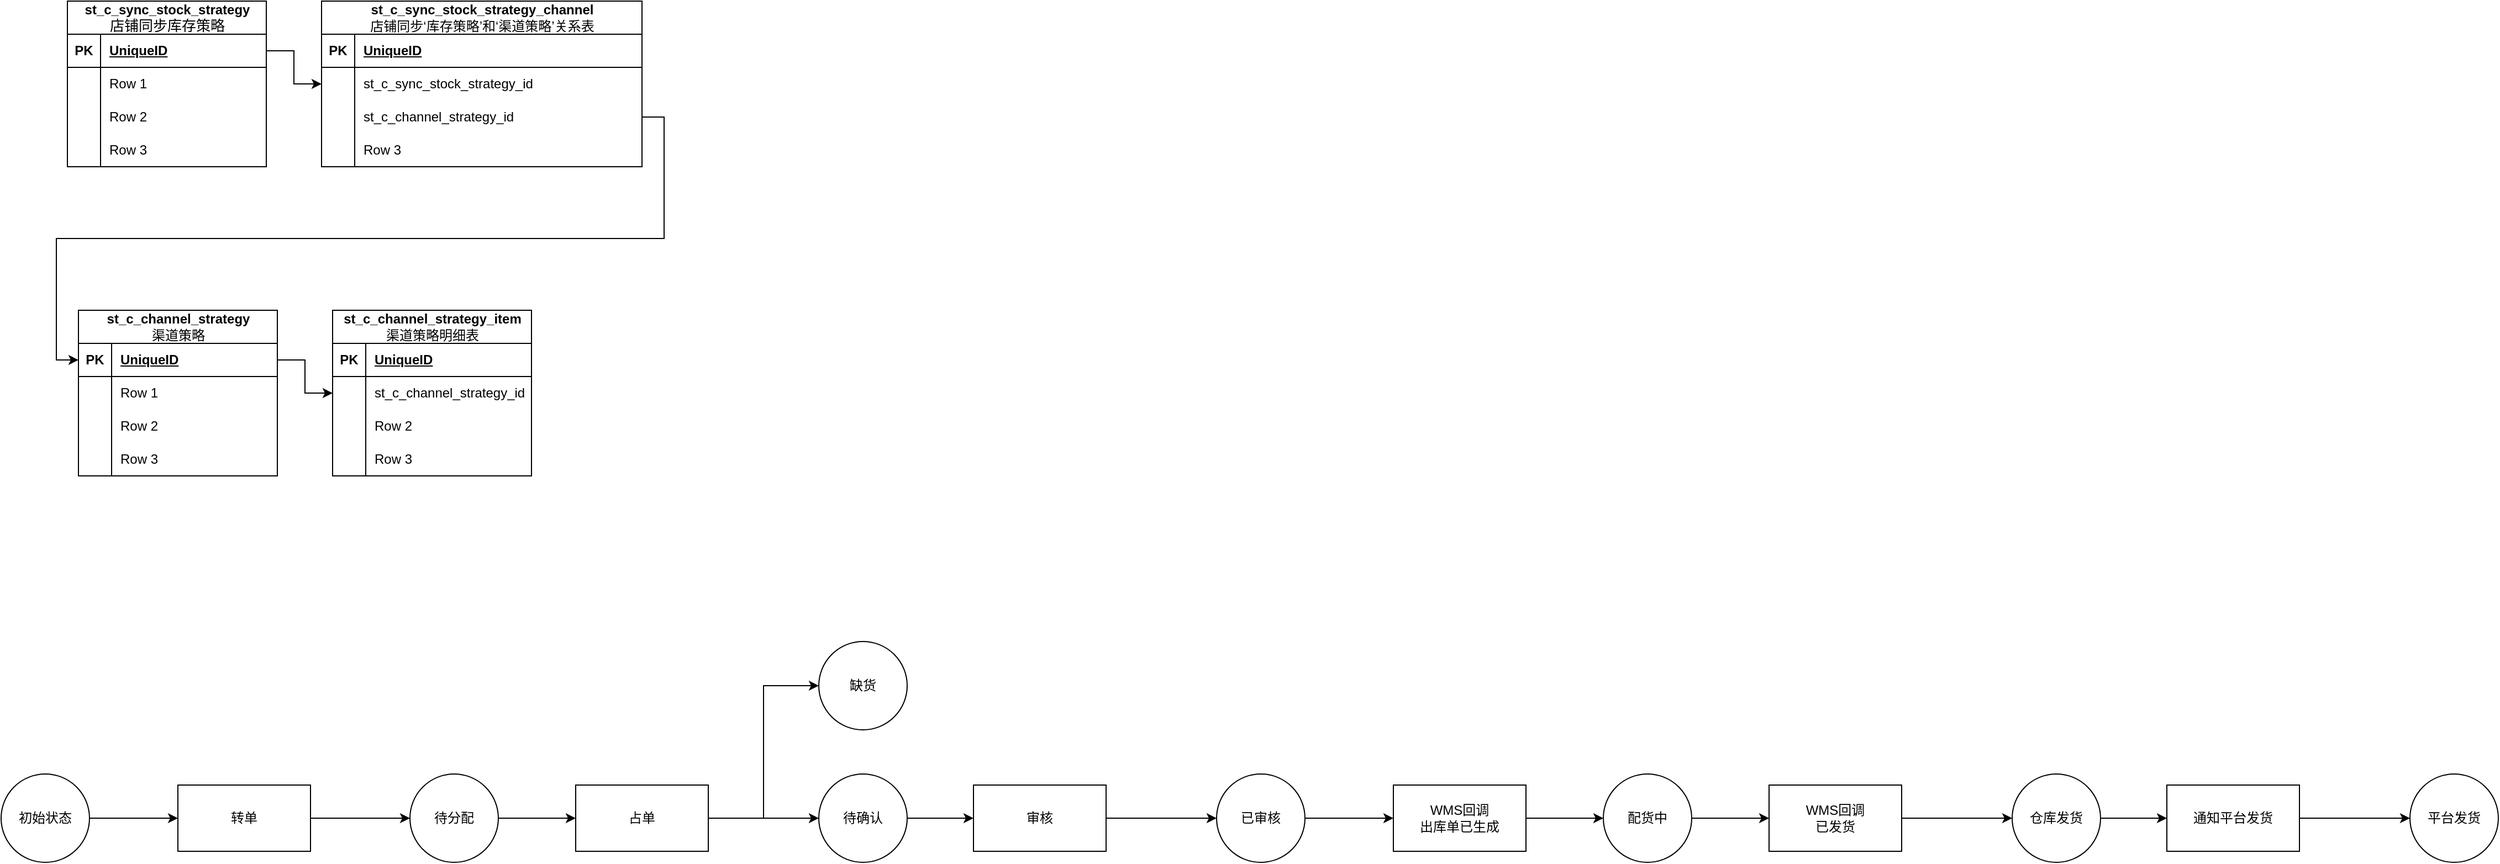 <mxfile version="22.1.1" type="github">
  <diagram name="第 1 页" id="Z4tKayM-byElM7oWahdz">
    <mxGraphModel dx="2572" dy="1145" grid="1" gridSize="10" guides="1" tooltips="1" connect="1" arrows="1" fold="1" page="1" pageScale="1" pageWidth="827" pageHeight="1169" math="0" shadow="0">
      <root>
        <mxCell id="0" />
        <mxCell id="1" parent="0" />
        <mxCell id="QkbXBZ__i1Vd_Khz6Z9a-45" value="st_c_sync_stock_strategy&lt;br style=&quot;border-color: var(--border-color); padding: 0px; margin: 0px; font-size: 16px; font-weight: 400;&quot;&gt;&lt;span style=&quot;font-weight: 400;&quot;&gt;&lt;font style=&quot;font-size: 13px;&quot;&gt;店铺同步库存策略&lt;/font&gt;&lt;/span&gt;" style="shape=table;startSize=30;container=1;collapsible=1;childLayout=tableLayout;fixedRows=1;rowLines=0;fontStyle=1;align=center;resizeLast=1;html=1;" parent="1" vertex="1">
          <mxGeometry x="-700" y="60" width="180" height="150" as="geometry">
            <mxRectangle x="310" y="40" width="70" height="30" as="alternateBounds" />
          </mxGeometry>
        </mxCell>
        <mxCell id="QkbXBZ__i1Vd_Khz6Z9a-46" value="" style="shape=tableRow;horizontal=0;startSize=0;swimlaneHead=0;swimlaneBody=0;fillColor=none;collapsible=0;dropTarget=0;points=[[0,0.5],[1,0.5]];portConstraint=eastwest;top=0;left=0;right=0;bottom=1;" parent="QkbXBZ__i1Vd_Khz6Z9a-45" vertex="1">
          <mxGeometry y="30" width="180" height="30" as="geometry" />
        </mxCell>
        <mxCell id="QkbXBZ__i1Vd_Khz6Z9a-47" value="PK" style="shape=partialRectangle;connectable=0;fillColor=none;top=0;left=0;bottom=0;right=0;fontStyle=1;overflow=hidden;whiteSpace=wrap;html=1;" parent="QkbXBZ__i1Vd_Khz6Z9a-46" vertex="1">
          <mxGeometry width="30" height="30" as="geometry">
            <mxRectangle width="30" height="30" as="alternateBounds" />
          </mxGeometry>
        </mxCell>
        <mxCell id="QkbXBZ__i1Vd_Khz6Z9a-48" value="UniqueID" style="shape=partialRectangle;connectable=0;fillColor=none;top=0;left=0;bottom=0;right=0;align=left;spacingLeft=6;fontStyle=5;overflow=hidden;whiteSpace=wrap;html=1;" parent="QkbXBZ__i1Vd_Khz6Z9a-46" vertex="1">
          <mxGeometry x="30" width="150" height="30" as="geometry">
            <mxRectangle width="150" height="30" as="alternateBounds" />
          </mxGeometry>
        </mxCell>
        <mxCell id="QkbXBZ__i1Vd_Khz6Z9a-49" value="" style="shape=tableRow;horizontal=0;startSize=0;swimlaneHead=0;swimlaneBody=0;fillColor=none;collapsible=0;dropTarget=0;points=[[0,0.5],[1,0.5]];portConstraint=eastwest;top=0;left=0;right=0;bottom=0;" parent="QkbXBZ__i1Vd_Khz6Z9a-45" vertex="1">
          <mxGeometry y="60" width="180" height="30" as="geometry" />
        </mxCell>
        <mxCell id="QkbXBZ__i1Vd_Khz6Z9a-50" value="" style="shape=partialRectangle;connectable=0;fillColor=none;top=0;left=0;bottom=0;right=0;editable=1;overflow=hidden;whiteSpace=wrap;html=1;" parent="QkbXBZ__i1Vd_Khz6Z9a-49" vertex="1">
          <mxGeometry width="30" height="30" as="geometry">
            <mxRectangle width="30" height="30" as="alternateBounds" />
          </mxGeometry>
        </mxCell>
        <mxCell id="QkbXBZ__i1Vd_Khz6Z9a-51" value="Row 1" style="shape=partialRectangle;connectable=0;fillColor=none;top=0;left=0;bottom=0;right=0;align=left;spacingLeft=6;overflow=hidden;whiteSpace=wrap;html=1;" parent="QkbXBZ__i1Vd_Khz6Z9a-49" vertex="1">
          <mxGeometry x="30" width="150" height="30" as="geometry">
            <mxRectangle width="150" height="30" as="alternateBounds" />
          </mxGeometry>
        </mxCell>
        <mxCell id="QkbXBZ__i1Vd_Khz6Z9a-52" value="" style="shape=tableRow;horizontal=0;startSize=0;swimlaneHead=0;swimlaneBody=0;fillColor=none;collapsible=0;dropTarget=0;points=[[0,0.5],[1,0.5]];portConstraint=eastwest;top=0;left=0;right=0;bottom=0;" parent="QkbXBZ__i1Vd_Khz6Z9a-45" vertex="1">
          <mxGeometry y="90" width="180" height="30" as="geometry" />
        </mxCell>
        <mxCell id="QkbXBZ__i1Vd_Khz6Z9a-53" value="" style="shape=partialRectangle;connectable=0;fillColor=none;top=0;left=0;bottom=0;right=0;editable=1;overflow=hidden;whiteSpace=wrap;html=1;" parent="QkbXBZ__i1Vd_Khz6Z9a-52" vertex="1">
          <mxGeometry width="30" height="30" as="geometry">
            <mxRectangle width="30" height="30" as="alternateBounds" />
          </mxGeometry>
        </mxCell>
        <mxCell id="QkbXBZ__i1Vd_Khz6Z9a-54" value="Row 2" style="shape=partialRectangle;connectable=0;fillColor=none;top=0;left=0;bottom=0;right=0;align=left;spacingLeft=6;overflow=hidden;whiteSpace=wrap;html=1;" parent="QkbXBZ__i1Vd_Khz6Z9a-52" vertex="1">
          <mxGeometry x="30" width="150" height="30" as="geometry">
            <mxRectangle width="150" height="30" as="alternateBounds" />
          </mxGeometry>
        </mxCell>
        <mxCell id="QkbXBZ__i1Vd_Khz6Z9a-55" value="" style="shape=tableRow;horizontal=0;startSize=0;swimlaneHead=0;swimlaneBody=0;fillColor=none;collapsible=0;dropTarget=0;points=[[0,0.5],[1,0.5]];portConstraint=eastwest;top=0;left=0;right=0;bottom=0;" parent="QkbXBZ__i1Vd_Khz6Z9a-45" vertex="1">
          <mxGeometry y="120" width="180" height="30" as="geometry" />
        </mxCell>
        <mxCell id="QkbXBZ__i1Vd_Khz6Z9a-56" value="" style="shape=partialRectangle;connectable=0;fillColor=none;top=0;left=0;bottom=0;right=0;editable=1;overflow=hidden;whiteSpace=wrap;html=1;" parent="QkbXBZ__i1Vd_Khz6Z9a-55" vertex="1">
          <mxGeometry width="30" height="30" as="geometry">
            <mxRectangle width="30" height="30" as="alternateBounds" />
          </mxGeometry>
        </mxCell>
        <mxCell id="QkbXBZ__i1Vd_Khz6Z9a-57" value="Row 3" style="shape=partialRectangle;connectable=0;fillColor=none;top=0;left=0;bottom=0;right=0;align=left;spacingLeft=6;overflow=hidden;whiteSpace=wrap;html=1;" parent="QkbXBZ__i1Vd_Khz6Z9a-55" vertex="1">
          <mxGeometry x="30" width="150" height="30" as="geometry">
            <mxRectangle width="150" height="30" as="alternateBounds" />
          </mxGeometry>
        </mxCell>
        <mxCell id="QkbXBZ__i1Vd_Khz6Z9a-71" value="st_c_sync_stock_strategy_channel&lt;br style=&quot;border-color: var(--border-color); padding: 0px; margin: 0px; font-size: 16px; font-weight: 400;&quot;&gt;&lt;span style=&quot;font-weight: 400;&quot;&gt;&lt;font style=&quot;font-size: 12px;&quot;&gt;店铺同步‘库存策略’和‘渠道策略’关系表&lt;/font&gt;&lt;/span&gt;" style="shape=table;startSize=30;container=1;collapsible=1;childLayout=tableLayout;fixedRows=1;rowLines=0;fontStyle=1;align=center;resizeLast=1;html=1;" parent="1" vertex="1">
          <mxGeometry x="-470" y="60" width="290" height="150" as="geometry">
            <mxRectangle x="310" y="40" width="70" height="30" as="alternateBounds" />
          </mxGeometry>
        </mxCell>
        <mxCell id="QkbXBZ__i1Vd_Khz6Z9a-72" value="" style="shape=tableRow;horizontal=0;startSize=0;swimlaneHead=0;swimlaneBody=0;fillColor=none;collapsible=0;dropTarget=0;points=[[0,0.5],[1,0.5]];portConstraint=eastwest;top=0;left=0;right=0;bottom=1;" parent="QkbXBZ__i1Vd_Khz6Z9a-71" vertex="1">
          <mxGeometry y="30" width="290" height="30" as="geometry" />
        </mxCell>
        <mxCell id="QkbXBZ__i1Vd_Khz6Z9a-73" value="PK" style="shape=partialRectangle;connectable=0;fillColor=none;top=0;left=0;bottom=0;right=0;fontStyle=1;overflow=hidden;whiteSpace=wrap;html=1;" parent="QkbXBZ__i1Vd_Khz6Z9a-72" vertex="1">
          <mxGeometry width="30" height="30" as="geometry">
            <mxRectangle width="30" height="30" as="alternateBounds" />
          </mxGeometry>
        </mxCell>
        <mxCell id="QkbXBZ__i1Vd_Khz6Z9a-74" value="UniqueID" style="shape=partialRectangle;connectable=0;fillColor=none;top=0;left=0;bottom=0;right=0;align=left;spacingLeft=6;fontStyle=5;overflow=hidden;whiteSpace=wrap;html=1;" parent="QkbXBZ__i1Vd_Khz6Z9a-72" vertex="1">
          <mxGeometry x="30" width="260" height="30" as="geometry">
            <mxRectangle width="260" height="30" as="alternateBounds" />
          </mxGeometry>
        </mxCell>
        <mxCell id="QkbXBZ__i1Vd_Khz6Z9a-75" value="" style="shape=tableRow;horizontal=0;startSize=0;swimlaneHead=0;swimlaneBody=0;fillColor=none;collapsible=0;dropTarget=0;points=[[0,0.5],[1,0.5]];portConstraint=eastwest;top=0;left=0;right=0;bottom=0;" parent="QkbXBZ__i1Vd_Khz6Z9a-71" vertex="1">
          <mxGeometry y="60" width="290" height="30" as="geometry" />
        </mxCell>
        <mxCell id="QkbXBZ__i1Vd_Khz6Z9a-76" value="" style="shape=partialRectangle;connectable=0;fillColor=none;top=0;left=0;bottom=0;right=0;editable=1;overflow=hidden;whiteSpace=wrap;html=1;" parent="QkbXBZ__i1Vd_Khz6Z9a-75" vertex="1">
          <mxGeometry width="30" height="30" as="geometry">
            <mxRectangle width="30" height="30" as="alternateBounds" />
          </mxGeometry>
        </mxCell>
        <mxCell id="QkbXBZ__i1Vd_Khz6Z9a-77" value="st_c_sync_stock_strategy_id" style="shape=partialRectangle;connectable=0;fillColor=none;top=0;left=0;bottom=0;right=0;align=left;spacingLeft=6;overflow=hidden;whiteSpace=wrap;html=1;" parent="QkbXBZ__i1Vd_Khz6Z9a-75" vertex="1">
          <mxGeometry x="30" width="260" height="30" as="geometry">
            <mxRectangle width="260" height="30" as="alternateBounds" />
          </mxGeometry>
        </mxCell>
        <mxCell id="QkbXBZ__i1Vd_Khz6Z9a-78" value="" style="shape=tableRow;horizontal=0;startSize=0;swimlaneHead=0;swimlaneBody=0;fillColor=none;collapsible=0;dropTarget=0;points=[[0,0.5],[1,0.5]];portConstraint=eastwest;top=0;left=0;right=0;bottom=0;" parent="QkbXBZ__i1Vd_Khz6Z9a-71" vertex="1">
          <mxGeometry y="90" width="290" height="30" as="geometry" />
        </mxCell>
        <mxCell id="QkbXBZ__i1Vd_Khz6Z9a-79" value="" style="shape=partialRectangle;connectable=0;fillColor=none;top=0;left=0;bottom=0;right=0;editable=1;overflow=hidden;whiteSpace=wrap;html=1;" parent="QkbXBZ__i1Vd_Khz6Z9a-78" vertex="1">
          <mxGeometry width="30" height="30" as="geometry">
            <mxRectangle width="30" height="30" as="alternateBounds" />
          </mxGeometry>
        </mxCell>
        <mxCell id="QkbXBZ__i1Vd_Khz6Z9a-80" value="st_c_channel_strategy_id" style="shape=partialRectangle;connectable=0;fillColor=none;top=0;left=0;bottom=0;right=0;align=left;spacingLeft=6;overflow=hidden;whiteSpace=wrap;html=1;" parent="QkbXBZ__i1Vd_Khz6Z9a-78" vertex="1">
          <mxGeometry x="30" width="260" height="30" as="geometry">
            <mxRectangle width="260" height="30" as="alternateBounds" />
          </mxGeometry>
        </mxCell>
        <mxCell id="QkbXBZ__i1Vd_Khz6Z9a-81" value="" style="shape=tableRow;horizontal=0;startSize=0;swimlaneHead=0;swimlaneBody=0;fillColor=none;collapsible=0;dropTarget=0;points=[[0,0.5],[1,0.5]];portConstraint=eastwest;top=0;left=0;right=0;bottom=0;" parent="QkbXBZ__i1Vd_Khz6Z9a-71" vertex="1">
          <mxGeometry y="120" width="290" height="30" as="geometry" />
        </mxCell>
        <mxCell id="QkbXBZ__i1Vd_Khz6Z9a-82" value="" style="shape=partialRectangle;connectable=0;fillColor=none;top=0;left=0;bottom=0;right=0;editable=1;overflow=hidden;whiteSpace=wrap;html=1;" parent="QkbXBZ__i1Vd_Khz6Z9a-81" vertex="1">
          <mxGeometry width="30" height="30" as="geometry">
            <mxRectangle width="30" height="30" as="alternateBounds" />
          </mxGeometry>
        </mxCell>
        <mxCell id="QkbXBZ__i1Vd_Khz6Z9a-83" value="Row 3" style="shape=partialRectangle;connectable=0;fillColor=none;top=0;left=0;bottom=0;right=0;align=left;spacingLeft=6;overflow=hidden;whiteSpace=wrap;html=1;" parent="QkbXBZ__i1Vd_Khz6Z9a-81" vertex="1">
          <mxGeometry x="30" width="260" height="30" as="geometry">
            <mxRectangle width="260" height="30" as="alternateBounds" />
          </mxGeometry>
        </mxCell>
        <mxCell id="QkbXBZ__i1Vd_Khz6Z9a-84" style="edgeStyle=orthogonalEdgeStyle;rounded=0;orthogonalLoop=1;jettySize=auto;html=1;exitX=1;exitY=0.5;exitDx=0;exitDy=0;entryX=0;entryY=0.5;entryDx=0;entryDy=0;" parent="1" source="QkbXBZ__i1Vd_Khz6Z9a-46" target="QkbXBZ__i1Vd_Khz6Z9a-75" edge="1">
          <mxGeometry relative="1" as="geometry" />
        </mxCell>
        <mxCell id="QkbXBZ__i1Vd_Khz6Z9a-85" value="&lt;div&gt;st_c_channel_strategy&lt;/div&gt;&lt;div&gt;&lt;span style=&quot;background-color: initial; font-weight: normal;&quot;&gt;渠道策略&lt;/span&gt;&lt;br&gt;&lt;/div&gt;" style="shape=table;startSize=30;container=1;collapsible=1;childLayout=tableLayout;fixedRows=1;rowLines=0;fontStyle=1;align=center;resizeLast=1;html=1;" parent="1" vertex="1">
          <mxGeometry x="-690" y="340" width="180" height="150" as="geometry" />
        </mxCell>
        <mxCell id="QkbXBZ__i1Vd_Khz6Z9a-86" value="" style="shape=tableRow;horizontal=0;startSize=0;swimlaneHead=0;swimlaneBody=0;fillColor=none;collapsible=0;dropTarget=0;points=[[0,0.5],[1,0.5]];portConstraint=eastwest;top=0;left=0;right=0;bottom=1;" parent="QkbXBZ__i1Vd_Khz6Z9a-85" vertex="1">
          <mxGeometry y="30" width="180" height="30" as="geometry" />
        </mxCell>
        <mxCell id="QkbXBZ__i1Vd_Khz6Z9a-87" value="PK" style="shape=partialRectangle;connectable=0;fillColor=none;top=0;left=0;bottom=0;right=0;fontStyle=1;overflow=hidden;whiteSpace=wrap;html=1;" parent="QkbXBZ__i1Vd_Khz6Z9a-86" vertex="1">
          <mxGeometry width="30" height="30" as="geometry">
            <mxRectangle width="30" height="30" as="alternateBounds" />
          </mxGeometry>
        </mxCell>
        <mxCell id="QkbXBZ__i1Vd_Khz6Z9a-88" value="UniqueID" style="shape=partialRectangle;connectable=0;fillColor=none;top=0;left=0;bottom=0;right=0;align=left;spacingLeft=6;fontStyle=5;overflow=hidden;whiteSpace=wrap;html=1;" parent="QkbXBZ__i1Vd_Khz6Z9a-86" vertex="1">
          <mxGeometry x="30" width="150" height="30" as="geometry">
            <mxRectangle width="150" height="30" as="alternateBounds" />
          </mxGeometry>
        </mxCell>
        <mxCell id="QkbXBZ__i1Vd_Khz6Z9a-89" value="" style="shape=tableRow;horizontal=0;startSize=0;swimlaneHead=0;swimlaneBody=0;fillColor=none;collapsible=0;dropTarget=0;points=[[0,0.5],[1,0.5]];portConstraint=eastwest;top=0;left=0;right=0;bottom=0;" parent="QkbXBZ__i1Vd_Khz6Z9a-85" vertex="1">
          <mxGeometry y="60" width="180" height="30" as="geometry" />
        </mxCell>
        <mxCell id="QkbXBZ__i1Vd_Khz6Z9a-90" value="" style="shape=partialRectangle;connectable=0;fillColor=none;top=0;left=0;bottom=0;right=0;editable=1;overflow=hidden;whiteSpace=wrap;html=1;" parent="QkbXBZ__i1Vd_Khz6Z9a-89" vertex="1">
          <mxGeometry width="30" height="30" as="geometry">
            <mxRectangle width="30" height="30" as="alternateBounds" />
          </mxGeometry>
        </mxCell>
        <mxCell id="QkbXBZ__i1Vd_Khz6Z9a-91" value="Row 1" style="shape=partialRectangle;connectable=0;fillColor=none;top=0;left=0;bottom=0;right=0;align=left;spacingLeft=6;overflow=hidden;whiteSpace=wrap;html=1;" parent="QkbXBZ__i1Vd_Khz6Z9a-89" vertex="1">
          <mxGeometry x="30" width="150" height="30" as="geometry">
            <mxRectangle width="150" height="30" as="alternateBounds" />
          </mxGeometry>
        </mxCell>
        <mxCell id="QkbXBZ__i1Vd_Khz6Z9a-92" value="" style="shape=tableRow;horizontal=0;startSize=0;swimlaneHead=0;swimlaneBody=0;fillColor=none;collapsible=0;dropTarget=0;points=[[0,0.5],[1,0.5]];portConstraint=eastwest;top=0;left=0;right=0;bottom=0;" parent="QkbXBZ__i1Vd_Khz6Z9a-85" vertex="1">
          <mxGeometry y="90" width="180" height="30" as="geometry" />
        </mxCell>
        <mxCell id="QkbXBZ__i1Vd_Khz6Z9a-93" value="" style="shape=partialRectangle;connectable=0;fillColor=none;top=0;left=0;bottom=0;right=0;editable=1;overflow=hidden;whiteSpace=wrap;html=1;" parent="QkbXBZ__i1Vd_Khz6Z9a-92" vertex="1">
          <mxGeometry width="30" height="30" as="geometry">
            <mxRectangle width="30" height="30" as="alternateBounds" />
          </mxGeometry>
        </mxCell>
        <mxCell id="QkbXBZ__i1Vd_Khz6Z9a-94" value="Row 2" style="shape=partialRectangle;connectable=0;fillColor=none;top=0;left=0;bottom=0;right=0;align=left;spacingLeft=6;overflow=hidden;whiteSpace=wrap;html=1;" parent="QkbXBZ__i1Vd_Khz6Z9a-92" vertex="1">
          <mxGeometry x="30" width="150" height="30" as="geometry">
            <mxRectangle width="150" height="30" as="alternateBounds" />
          </mxGeometry>
        </mxCell>
        <mxCell id="QkbXBZ__i1Vd_Khz6Z9a-95" value="" style="shape=tableRow;horizontal=0;startSize=0;swimlaneHead=0;swimlaneBody=0;fillColor=none;collapsible=0;dropTarget=0;points=[[0,0.5],[1,0.5]];portConstraint=eastwest;top=0;left=0;right=0;bottom=0;" parent="QkbXBZ__i1Vd_Khz6Z9a-85" vertex="1">
          <mxGeometry y="120" width="180" height="30" as="geometry" />
        </mxCell>
        <mxCell id="QkbXBZ__i1Vd_Khz6Z9a-96" value="" style="shape=partialRectangle;connectable=0;fillColor=none;top=0;left=0;bottom=0;right=0;editable=1;overflow=hidden;whiteSpace=wrap;html=1;" parent="QkbXBZ__i1Vd_Khz6Z9a-95" vertex="1">
          <mxGeometry width="30" height="30" as="geometry">
            <mxRectangle width="30" height="30" as="alternateBounds" />
          </mxGeometry>
        </mxCell>
        <mxCell id="QkbXBZ__i1Vd_Khz6Z9a-97" value="Row 3" style="shape=partialRectangle;connectable=0;fillColor=none;top=0;left=0;bottom=0;right=0;align=left;spacingLeft=6;overflow=hidden;whiteSpace=wrap;html=1;" parent="QkbXBZ__i1Vd_Khz6Z9a-95" vertex="1">
          <mxGeometry x="30" width="150" height="30" as="geometry">
            <mxRectangle width="150" height="30" as="alternateBounds" />
          </mxGeometry>
        </mxCell>
        <mxCell id="QkbXBZ__i1Vd_Khz6Z9a-98" style="edgeStyle=orthogonalEdgeStyle;rounded=0;orthogonalLoop=1;jettySize=auto;html=1;exitX=1;exitY=0.5;exitDx=0;exitDy=0;entryX=0;entryY=0.5;entryDx=0;entryDy=0;" parent="1" source="QkbXBZ__i1Vd_Khz6Z9a-78" target="QkbXBZ__i1Vd_Khz6Z9a-86" edge="1">
          <mxGeometry relative="1" as="geometry" />
        </mxCell>
        <mxCell id="QkbXBZ__i1Vd_Khz6Z9a-99" value="&lt;div&gt;st_c_channel_strategy_item&lt;/div&gt;&lt;div&gt;&lt;span style=&quot;background-color: initial; font-weight: normal;&quot;&gt;渠道策略明细表&lt;/span&gt;&lt;br&gt;&lt;/div&gt;" style="shape=table;startSize=30;container=1;collapsible=1;childLayout=tableLayout;fixedRows=1;rowLines=0;fontStyle=1;align=center;resizeLast=1;html=1;" parent="1" vertex="1">
          <mxGeometry x="-460" y="340" width="180" height="150" as="geometry" />
        </mxCell>
        <mxCell id="QkbXBZ__i1Vd_Khz6Z9a-100" value="" style="shape=tableRow;horizontal=0;startSize=0;swimlaneHead=0;swimlaneBody=0;fillColor=none;collapsible=0;dropTarget=0;points=[[0,0.5],[1,0.5]];portConstraint=eastwest;top=0;left=0;right=0;bottom=1;" parent="QkbXBZ__i1Vd_Khz6Z9a-99" vertex="1">
          <mxGeometry y="30" width="180" height="30" as="geometry" />
        </mxCell>
        <mxCell id="QkbXBZ__i1Vd_Khz6Z9a-101" value="PK" style="shape=partialRectangle;connectable=0;fillColor=none;top=0;left=0;bottom=0;right=0;fontStyle=1;overflow=hidden;whiteSpace=wrap;html=1;" parent="QkbXBZ__i1Vd_Khz6Z9a-100" vertex="1">
          <mxGeometry width="30" height="30" as="geometry">
            <mxRectangle width="30" height="30" as="alternateBounds" />
          </mxGeometry>
        </mxCell>
        <mxCell id="QkbXBZ__i1Vd_Khz6Z9a-102" value="UniqueID" style="shape=partialRectangle;connectable=0;fillColor=none;top=0;left=0;bottom=0;right=0;align=left;spacingLeft=6;fontStyle=5;overflow=hidden;whiteSpace=wrap;html=1;" parent="QkbXBZ__i1Vd_Khz6Z9a-100" vertex="1">
          <mxGeometry x="30" width="150" height="30" as="geometry">
            <mxRectangle width="150" height="30" as="alternateBounds" />
          </mxGeometry>
        </mxCell>
        <mxCell id="QkbXBZ__i1Vd_Khz6Z9a-103" value="" style="shape=tableRow;horizontal=0;startSize=0;swimlaneHead=0;swimlaneBody=0;fillColor=none;collapsible=0;dropTarget=0;points=[[0,0.5],[1,0.5]];portConstraint=eastwest;top=0;left=0;right=0;bottom=0;" parent="QkbXBZ__i1Vd_Khz6Z9a-99" vertex="1">
          <mxGeometry y="60" width="180" height="30" as="geometry" />
        </mxCell>
        <mxCell id="QkbXBZ__i1Vd_Khz6Z9a-104" value="" style="shape=partialRectangle;connectable=0;fillColor=none;top=0;left=0;bottom=0;right=0;editable=1;overflow=hidden;whiteSpace=wrap;html=1;" parent="QkbXBZ__i1Vd_Khz6Z9a-103" vertex="1">
          <mxGeometry width="30" height="30" as="geometry">
            <mxRectangle width="30" height="30" as="alternateBounds" />
          </mxGeometry>
        </mxCell>
        <mxCell id="QkbXBZ__i1Vd_Khz6Z9a-105" value="st_c_channel_strategy_id" style="shape=partialRectangle;connectable=0;fillColor=none;top=0;left=0;bottom=0;right=0;align=left;spacingLeft=6;overflow=hidden;whiteSpace=wrap;html=1;" parent="QkbXBZ__i1Vd_Khz6Z9a-103" vertex="1">
          <mxGeometry x="30" width="150" height="30" as="geometry">
            <mxRectangle width="150" height="30" as="alternateBounds" />
          </mxGeometry>
        </mxCell>
        <mxCell id="QkbXBZ__i1Vd_Khz6Z9a-106" value="" style="shape=tableRow;horizontal=0;startSize=0;swimlaneHead=0;swimlaneBody=0;fillColor=none;collapsible=0;dropTarget=0;points=[[0,0.5],[1,0.5]];portConstraint=eastwest;top=0;left=0;right=0;bottom=0;" parent="QkbXBZ__i1Vd_Khz6Z9a-99" vertex="1">
          <mxGeometry y="90" width="180" height="30" as="geometry" />
        </mxCell>
        <mxCell id="QkbXBZ__i1Vd_Khz6Z9a-107" value="" style="shape=partialRectangle;connectable=0;fillColor=none;top=0;left=0;bottom=0;right=0;editable=1;overflow=hidden;whiteSpace=wrap;html=1;" parent="QkbXBZ__i1Vd_Khz6Z9a-106" vertex="1">
          <mxGeometry width="30" height="30" as="geometry">
            <mxRectangle width="30" height="30" as="alternateBounds" />
          </mxGeometry>
        </mxCell>
        <mxCell id="QkbXBZ__i1Vd_Khz6Z9a-108" value="Row 2" style="shape=partialRectangle;connectable=0;fillColor=none;top=0;left=0;bottom=0;right=0;align=left;spacingLeft=6;overflow=hidden;whiteSpace=wrap;html=1;" parent="QkbXBZ__i1Vd_Khz6Z9a-106" vertex="1">
          <mxGeometry x="30" width="150" height="30" as="geometry">
            <mxRectangle width="150" height="30" as="alternateBounds" />
          </mxGeometry>
        </mxCell>
        <mxCell id="QkbXBZ__i1Vd_Khz6Z9a-109" value="" style="shape=tableRow;horizontal=0;startSize=0;swimlaneHead=0;swimlaneBody=0;fillColor=none;collapsible=0;dropTarget=0;points=[[0,0.5],[1,0.5]];portConstraint=eastwest;top=0;left=0;right=0;bottom=0;" parent="QkbXBZ__i1Vd_Khz6Z9a-99" vertex="1">
          <mxGeometry y="120" width="180" height="30" as="geometry" />
        </mxCell>
        <mxCell id="QkbXBZ__i1Vd_Khz6Z9a-110" value="" style="shape=partialRectangle;connectable=0;fillColor=none;top=0;left=0;bottom=0;right=0;editable=1;overflow=hidden;whiteSpace=wrap;html=1;" parent="QkbXBZ__i1Vd_Khz6Z9a-109" vertex="1">
          <mxGeometry width="30" height="30" as="geometry">
            <mxRectangle width="30" height="30" as="alternateBounds" />
          </mxGeometry>
        </mxCell>
        <mxCell id="QkbXBZ__i1Vd_Khz6Z9a-111" value="Row 3" style="shape=partialRectangle;connectable=0;fillColor=none;top=0;left=0;bottom=0;right=0;align=left;spacingLeft=6;overflow=hidden;whiteSpace=wrap;html=1;" parent="QkbXBZ__i1Vd_Khz6Z9a-109" vertex="1">
          <mxGeometry x="30" width="150" height="30" as="geometry">
            <mxRectangle width="150" height="30" as="alternateBounds" />
          </mxGeometry>
        </mxCell>
        <mxCell id="QkbXBZ__i1Vd_Khz6Z9a-112" style="edgeStyle=orthogonalEdgeStyle;rounded=0;orthogonalLoop=1;jettySize=auto;html=1;exitX=1;exitY=0.5;exitDx=0;exitDy=0;" parent="1" source="QkbXBZ__i1Vd_Khz6Z9a-86" target="QkbXBZ__i1Vd_Khz6Z9a-103" edge="1">
          <mxGeometry relative="1" as="geometry" />
        </mxCell>
        <mxCell id="ZSn0HNHS-1RqMZ_LsqTs-4" style="edgeStyle=orthogonalEdgeStyle;rounded=0;orthogonalLoop=1;jettySize=auto;html=1;exitX=1;exitY=0.5;exitDx=0;exitDy=0;entryX=0;entryY=0.5;entryDx=0;entryDy=0;" edge="1" parent="1" source="ZSn0HNHS-1RqMZ_LsqTs-1" target="ZSn0HNHS-1RqMZ_LsqTs-5">
          <mxGeometry relative="1" as="geometry">
            <mxPoint x="-410" y="800" as="targetPoint" />
          </mxGeometry>
        </mxCell>
        <mxCell id="ZSn0HNHS-1RqMZ_LsqTs-1" value="转单" style="rounded=0;whiteSpace=wrap;html=1;" vertex="1" parent="1">
          <mxGeometry x="-600" y="770" width="120" height="60" as="geometry" />
        </mxCell>
        <mxCell id="ZSn0HNHS-1RqMZ_LsqTs-3" value="" style="edgeStyle=orthogonalEdgeStyle;rounded=0;orthogonalLoop=1;jettySize=auto;html=1;" edge="1" parent="1" source="ZSn0HNHS-1RqMZ_LsqTs-2" target="ZSn0HNHS-1RqMZ_LsqTs-1">
          <mxGeometry relative="1" as="geometry" />
        </mxCell>
        <mxCell id="ZSn0HNHS-1RqMZ_LsqTs-2" value="初始状态" style="ellipse;whiteSpace=wrap;html=1;aspect=fixed;" vertex="1" parent="1">
          <mxGeometry x="-760" y="760" width="80" height="80" as="geometry" />
        </mxCell>
        <mxCell id="ZSn0HNHS-1RqMZ_LsqTs-7" value="" style="edgeStyle=orthogonalEdgeStyle;rounded=0;orthogonalLoop=1;jettySize=auto;html=1;" edge="1" parent="1" source="ZSn0HNHS-1RqMZ_LsqTs-5" target="ZSn0HNHS-1RqMZ_LsqTs-6">
          <mxGeometry relative="1" as="geometry" />
        </mxCell>
        <mxCell id="ZSn0HNHS-1RqMZ_LsqTs-5" value="待分配" style="ellipse;whiteSpace=wrap;html=1;aspect=fixed;" vertex="1" parent="1">
          <mxGeometry x="-390" y="760" width="80" height="80" as="geometry" />
        </mxCell>
        <mxCell id="ZSn0HNHS-1RqMZ_LsqTs-9" value="" style="edgeStyle=orthogonalEdgeStyle;rounded=0;orthogonalLoop=1;jettySize=auto;html=1;" edge="1" parent="1" source="ZSn0HNHS-1RqMZ_LsqTs-6" target="ZSn0HNHS-1RqMZ_LsqTs-8">
          <mxGeometry relative="1" as="geometry" />
        </mxCell>
        <mxCell id="ZSn0HNHS-1RqMZ_LsqTs-14" style="edgeStyle=orthogonalEdgeStyle;rounded=0;orthogonalLoop=1;jettySize=auto;html=1;exitX=1;exitY=0.5;exitDx=0;exitDy=0;entryX=0;entryY=0.5;entryDx=0;entryDy=0;" edge="1" parent="1" source="ZSn0HNHS-1RqMZ_LsqTs-6" target="ZSn0HNHS-1RqMZ_LsqTs-13">
          <mxGeometry relative="1" as="geometry" />
        </mxCell>
        <mxCell id="ZSn0HNHS-1RqMZ_LsqTs-6" value="占单" style="whiteSpace=wrap;html=1;" vertex="1" parent="1">
          <mxGeometry x="-240" y="770" width="120" height="60" as="geometry" />
        </mxCell>
        <mxCell id="ZSn0HNHS-1RqMZ_LsqTs-11" value="" style="edgeStyle=orthogonalEdgeStyle;rounded=0;orthogonalLoop=1;jettySize=auto;html=1;" edge="1" parent="1" source="ZSn0HNHS-1RqMZ_LsqTs-8" target="ZSn0HNHS-1RqMZ_LsqTs-10">
          <mxGeometry relative="1" as="geometry" />
        </mxCell>
        <mxCell id="ZSn0HNHS-1RqMZ_LsqTs-8" value="待确认" style="ellipse;whiteSpace=wrap;html=1;" vertex="1" parent="1">
          <mxGeometry x="-20" y="760" width="80" height="80" as="geometry" />
        </mxCell>
        <mxCell id="ZSn0HNHS-1RqMZ_LsqTs-16" value="" style="edgeStyle=orthogonalEdgeStyle;rounded=0;orthogonalLoop=1;jettySize=auto;html=1;" edge="1" parent="1" source="ZSn0HNHS-1RqMZ_LsqTs-10" target="ZSn0HNHS-1RqMZ_LsqTs-15">
          <mxGeometry relative="1" as="geometry" />
        </mxCell>
        <mxCell id="ZSn0HNHS-1RqMZ_LsqTs-10" value="审核" style="whiteSpace=wrap;html=1;" vertex="1" parent="1">
          <mxGeometry x="120" y="770" width="120" height="60" as="geometry" />
        </mxCell>
        <mxCell id="ZSn0HNHS-1RqMZ_LsqTs-13" value="缺货" style="ellipse;whiteSpace=wrap;html=1;" vertex="1" parent="1">
          <mxGeometry x="-20" y="640" width="80" height="80" as="geometry" />
        </mxCell>
        <mxCell id="ZSn0HNHS-1RqMZ_LsqTs-18" value="" style="edgeStyle=orthogonalEdgeStyle;rounded=0;orthogonalLoop=1;jettySize=auto;html=1;" edge="1" parent="1" source="ZSn0HNHS-1RqMZ_LsqTs-15" target="ZSn0HNHS-1RqMZ_LsqTs-17">
          <mxGeometry relative="1" as="geometry" />
        </mxCell>
        <mxCell id="ZSn0HNHS-1RqMZ_LsqTs-15" value="已审核" style="ellipse;whiteSpace=wrap;html=1;" vertex="1" parent="1">
          <mxGeometry x="340" y="760" width="80" height="80" as="geometry" />
        </mxCell>
        <mxCell id="ZSn0HNHS-1RqMZ_LsqTs-22" value="" style="edgeStyle=orthogonalEdgeStyle;rounded=0;orthogonalLoop=1;jettySize=auto;html=1;" edge="1" parent="1" source="ZSn0HNHS-1RqMZ_LsqTs-17" target="ZSn0HNHS-1RqMZ_LsqTs-21">
          <mxGeometry relative="1" as="geometry" />
        </mxCell>
        <mxCell id="ZSn0HNHS-1RqMZ_LsqTs-17" value="WMS回调&lt;br&gt;出库单已生成" style="whiteSpace=wrap;html=1;" vertex="1" parent="1">
          <mxGeometry x="500" y="770" width="120" height="60" as="geometry" />
        </mxCell>
        <mxCell id="ZSn0HNHS-1RqMZ_LsqTs-24" value="" style="edgeStyle=orthogonalEdgeStyle;rounded=0;orthogonalLoop=1;jettySize=auto;html=1;" edge="1" parent="1" source="ZSn0HNHS-1RqMZ_LsqTs-21" target="ZSn0HNHS-1RqMZ_LsqTs-23">
          <mxGeometry relative="1" as="geometry" />
        </mxCell>
        <mxCell id="ZSn0HNHS-1RqMZ_LsqTs-21" value="配货中" style="ellipse;whiteSpace=wrap;html=1;" vertex="1" parent="1">
          <mxGeometry x="690" y="760" width="80" height="80" as="geometry" />
        </mxCell>
        <mxCell id="ZSn0HNHS-1RqMZ_LsqTs-26" value="" style="edgeStyle=orthogonalEdgeStyle;rounded=0;orthogonalLoop=1;jettySize=auto;html=1;" edge="1" parent="1" source="ZSn0HNHS-1RqMZ_LsqTs-23" target="ZSn0HNHS-1RqMZ_LsqTs-25">
          <mxGeometry relative="1" as="geometry" />
        </mxCell>
        <mxCell id="ZSn0HNHS-1RqMZ_LsqTs-23" value="WMS回调&lt;br&gt;已发货" style="whiteSpace=wrap;html=1;" vertex="1" parent="1">
          <mxGeometry x="840" y="770" width="120" height="60" as="geometry" />
        </mxCell>
        <mxCell id="ZSn0HNHS-1RqMZ_LsqTs-28" value="" style="edgeStyle=orthogonalEdgeStyle;rounded=0;orthogonalLoop=1;jettySize=auto;html=1;" edge="1" parent="1" source="ZSn0HNHS-1RqMZ_LsqTs-25" target="ZSn0HNHS-1RqMZ_LsqTs-27">
          <mxGeometry relative="1" as="geometry" />
        </mxCell>
        <mxCell id="ZSn0HNHS-1RqMZ_LsqTs-25" value="仓库发货" style="ellipse;whiteSpace=wrap;html=1;" vertex="1" parent="1">
          <mxGeometry x="1060" y="760" width="80" height="80" as="geometry" />
        </mxCell>
        <mxCell id="ZSn0HNHS-1RqMZ_LsqTs-30" value="" style="edgeStyle=orthogonalEdgeStyle;rounded=0;orthogonalLoop=1;jettySize=auto;html=1;" edge="1" parent="1" source="ZSn0HNHS-1RqMZ_LsqTs-27" target="ZSn0HNHS-1RqMZ_LsqTs-29">
          <mxGeometry relative="1" as="geometry" />
        </mxCell>
        <mxCell id="ZSn0HNHS-1RqMZ_LsqTs-27" value="通知平台发货" style="whiteSpace=wrap;html=1;" vertex="1" parent="1">
          <mxGeometry x="1200" y="770" width="120" height="60" as="geometry" />
        </mxCell>
        <mxCell id="ZSn0HNHS-1RqMZ_LsqTs-29" value="平台发货" style="ellipse;whiteSpace=wrap;html=1;" vertex="1" parent="1">
          <mxGeometry x="1420" y="760" width="80" height="80" as="geometry" />
        </mxCell>
      </root>
    </mxGraphModel>
  </diagram>
</mxfile>
